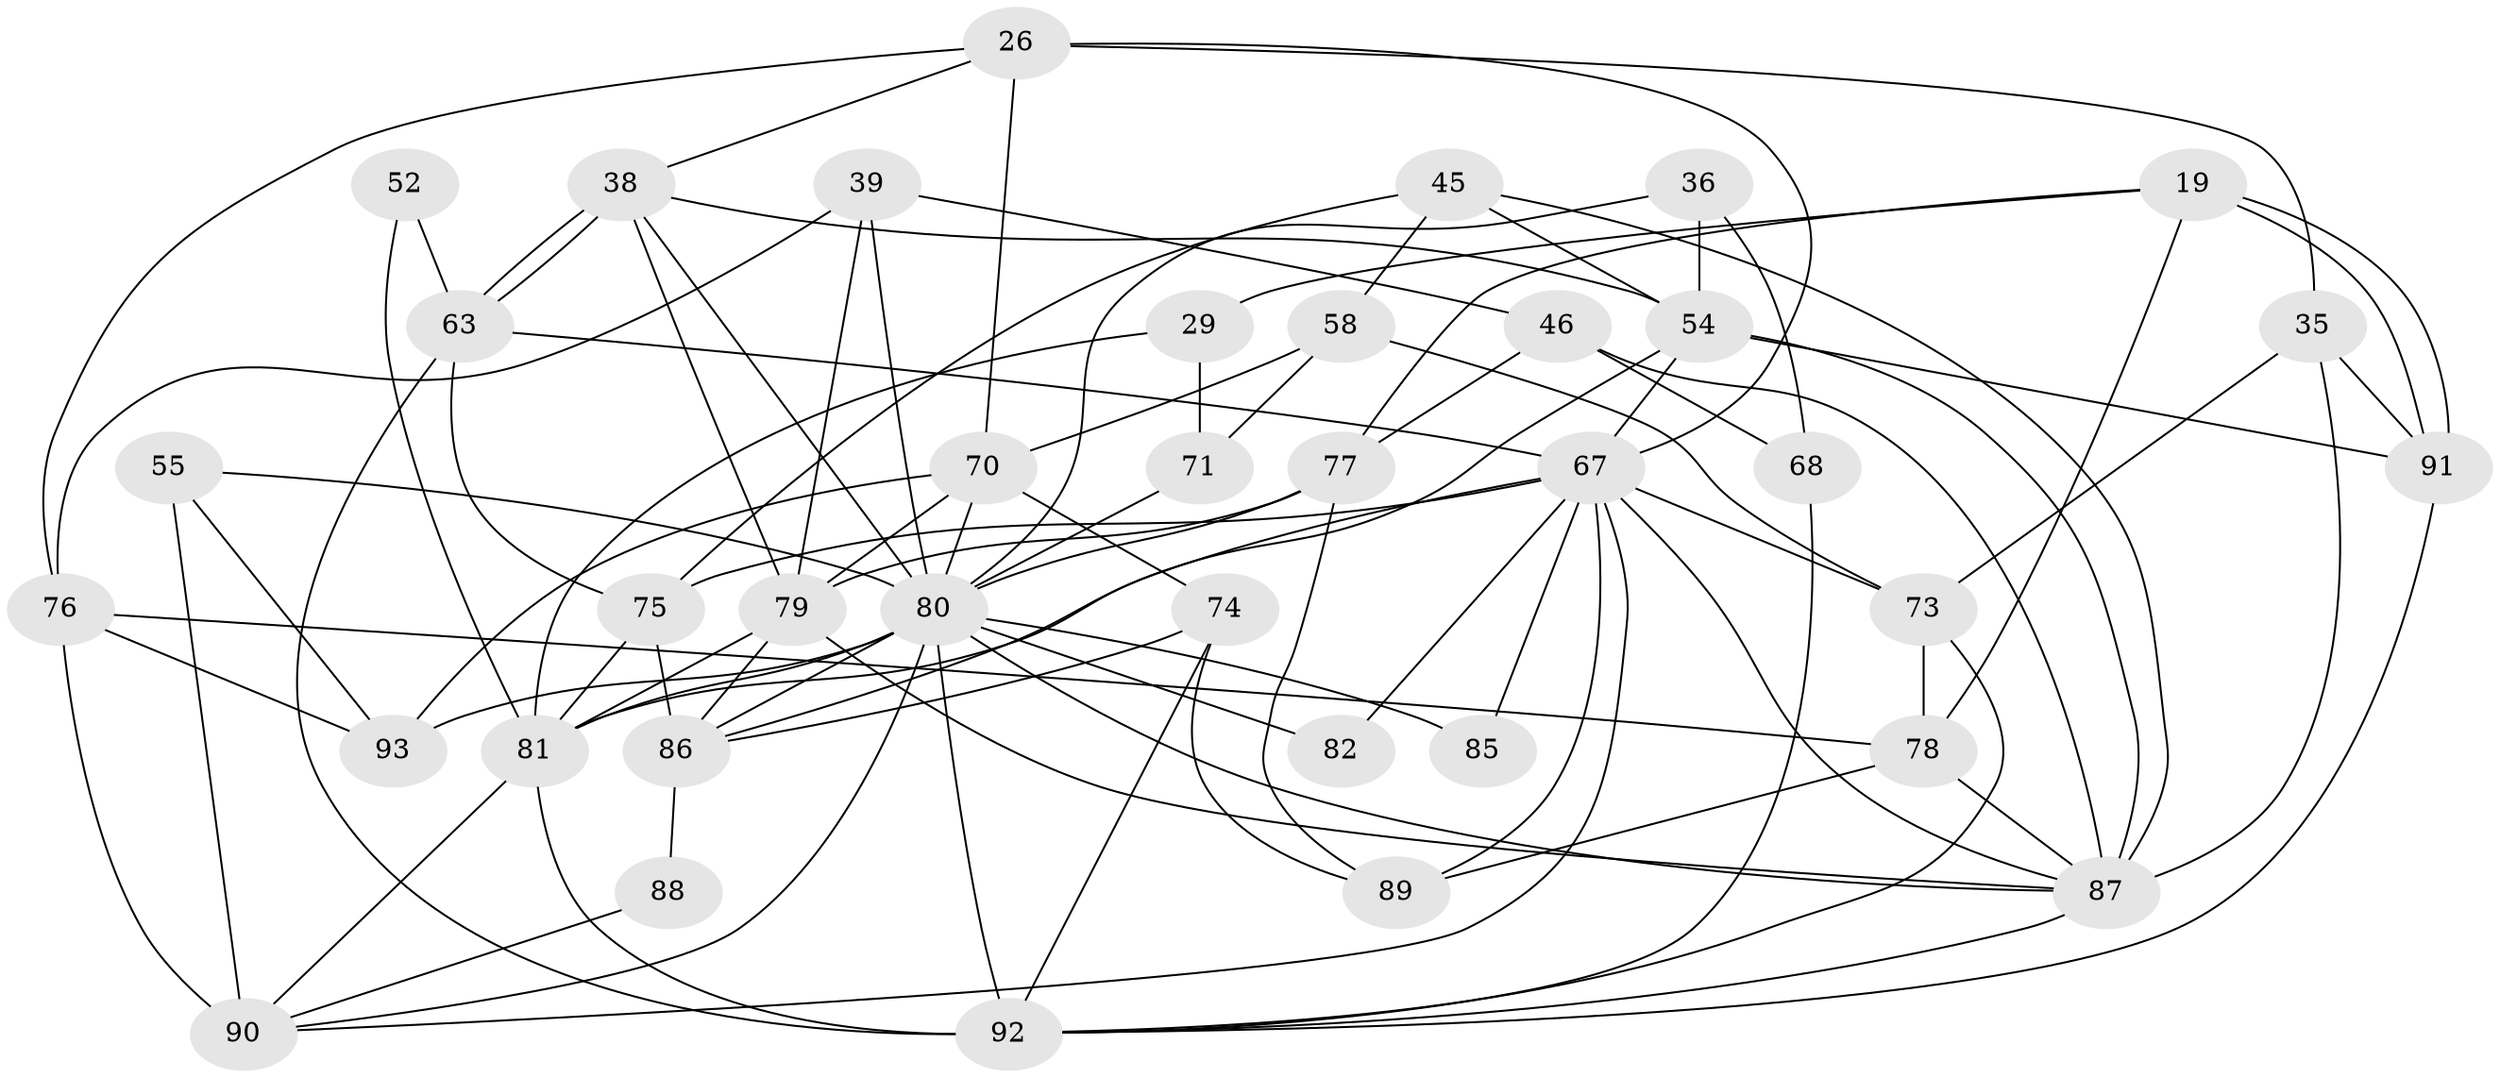 // original degree distribution, {6: 0.0967741935483871, 3: 0.2903225806451613, 4: 0.27956989247311825, 5: 0.21505376344086022, 2: 0.0967741935483871, 7: 0.010752688172043012, 8: 0.010752688172043012}
// Generated by graph-tools (version 1.1) at 2025/52/03/04/25 21:52:40]
// undirected, 37 vertices, 95 edges
graph export_dot {
graph [start="1"]
  node [color=gray90,style=filled];
  19;
  26 [super="+15"];
  29;
  35;
  36;
  38 [super="+32"];
  39;
  45;
  46 [super="+30"];
  52;
  54 [super="+10+18+47"];
  55 [super="+8+37"];
  58;
  63;
  67 [super="+49+16"];
  68;
  70 [super="+41+14"];
  71 [super="+44"];
  73 [super="+53"];
  74;
  75 [super="+51"];
  76 [super="+50"];
  77 [super="+7"];
  78 [super="+65"];
  79 [super="+9+24+64"];
  80 [super="+3+33+31+72"];
  81 [super="+6+43"];
  82;
  85;
  86 [super="+84"];
  87 [super="+59+48+83"];
  88;
  89 [super="+60"];
  90 [super="+22+34"];
  91 [super="+69"];
  92 [super="+62"];
  93;
  19 -- 77;
  19 -- 91;
  19 -- 91;
  19 -- 29;
  19 -- 78;
  26 -- 70;
  26 -- 38;
  26 -- 35;
  26 -- 76;
  26 -- 67;
  29 -- 71;
  29 -- 81;
  35 -- 91 [weight=2];
  35 -- 73;
  35 -- 87;
  36 -- 54 [weight=2];
  36 -- 68;
  36 -- 80;
  38 -- 63 [weight=2];
  38 -- 63;
  38 -- 54 [weight=3];
  38 -- 80;
  38 -- 79 [weight=2];
  39 -- 46 [weight=2];
  39 -- 76;
  39 -- 80;
  39 -- 79;
  45 -- 87;
  45 -- 58;
  45 -- 54;
  45 -- 75;
  46 -- 68;
  46 -- 77;
  46 -- 87 [weight=2];
  52 -- 63;
  52 -- 81;
  54 -- 91;
  54 -- 86 [weight=2];
  54 -- 67;
  54 -- 87;
  55 -- 93 [weight=2];
  55 -- 80;
  55 -- 90 [weight=2];
  58 -- 71 [weight=2];
  58 -- 73;
  58 -- 70;
  63 -- 75;
  63 -- 67 [weight=2];
  63 -- 92;
  67 -- 82;
  67 -- 81;
  67 -- 85 [weight=2];
  67 -- 90;
  67 -- 73 [weight=2];
  67 -- 75;
  67 -- 89 [weight=2];
  67 -- 87 [weight=2];
  68 -- 92;
  70 -- 74;
  70 -- 93;
  70 -- 79;
  70 -- 80;
  71 -- 80 [weight=3];
  73 -- 92 [weight=2];
  73 -- 78;
  74 -- 89 [weight=2];
  74 -- 86;
  74 -- 92;
  75 -- 86;
  75 -- 81 [weight=3];
  76 -- 93 [weight=2];
  76 -- 90;
  76 -- 78;
  77 -- 89;
  77 -- 80;
  77 -- 79;
  78 -- 87 [weight=2];
  78 -- 89;
  79 -- 81;
  79 -- 86;
  79 -- 87;
  80 -- 86 [weight=3];
  80 -- 92 [weight=3];
  80 -- 81 [weight=3];
  80 -- 82 [weight=2];
  80 -- 85;
  80 -- 90;
  80 -- 93;
  80 -- 87 [weight=3];
  81 -- 90 [weight=2];
  81 -- 92;
  86 -- 88;
  87 -- 92;
  88 -- 90;
  91 -- 92;
}
